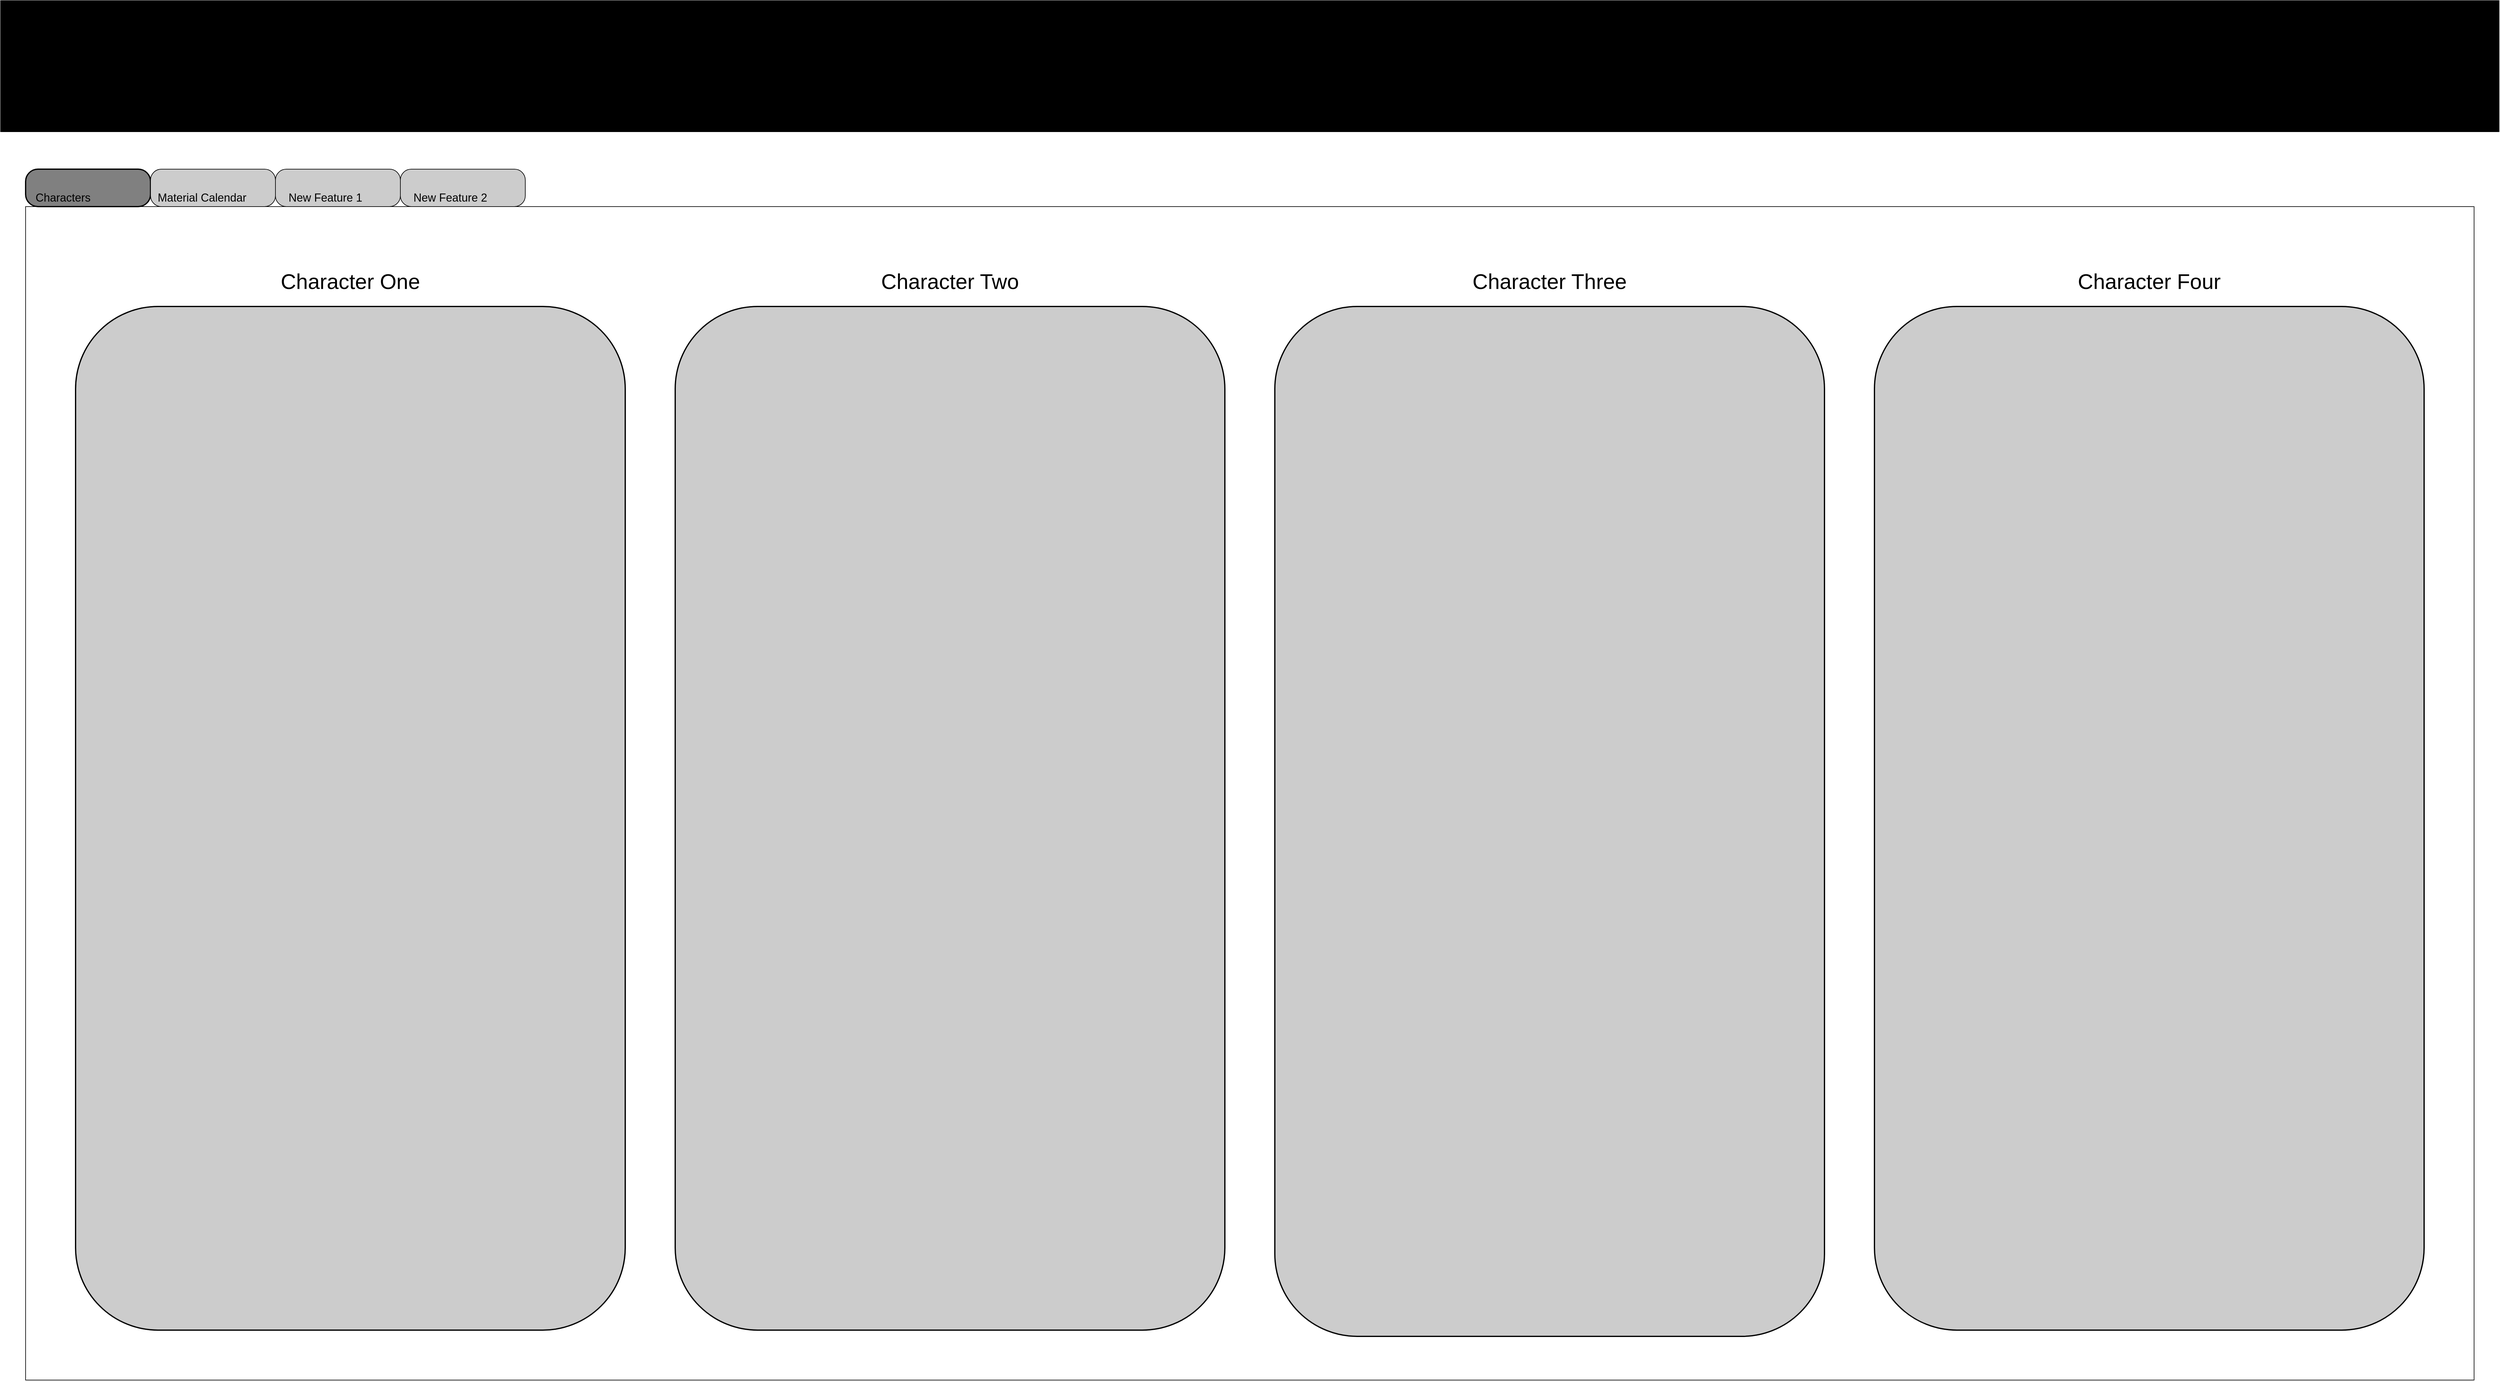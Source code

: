 <mxfile version="13.8.9-1" type="github">
  <diagram name="Page-1" id="c9db0220-8083-56f3-ca83-edcdcd058819">
    <mxGraphModel dx="1673" dy="3181" grid="1" gridSize="10" guides="1" tooltips="1" connect="1" arrows="1" fold="1" page="1" pageScale="1.5" pageWidth="2666" pageHeight="1500" background="#ffffff" math="0" shadow="0">
      <root>
        <mxCell id="0" style=";html=1;" />
        <mxCell id="1" style=";html=1;" parent="0" />
        <mxCell id="PDyQlyDawuRjDptCc_sd-1" value="" style="rounded=0;whiteSpace=wrap;html=1;fillColor=#000000;" parent="1" vertex="1">
          <mxGeometry y="-2250" width="4000" height="210" as="geometry" />
        </mxCell>
        <mxCell id="PDyQlyDawuRjDptCc_sd-2" value="" style="rounded=1;whiteSpace=wrap;html=1;fillColor=none;arcSize=0;verticalAlign=bottom;" parent="1" vertex="1">
          <mxGeometry x="40" y="-1920" width="3920" height="1880" as="geometry" />
        </mxCell>
        <mxCell id="PDyQlyDawuRjDptCc_sd-5" value="&lt;font style=&quot;font-size: 18px;&quot;&gt;Characters&lt;/font&gt;" style="rounded=1;whiteSpace=wrap;html=1;arcSize=33;fontSize=18;verticalAlign=bottom;align=center;horizontal=1;spacingTop=0;spacingBottom=0;spacingLeft=0;spacingRight=80;fillColor=#808080;strokeWidth=2;" parent="1" vertex="1">
          <mxGeometry x="40" y="-1980" width="200" height="60" as="geometry" />
        </mxCell>
        <mxCell id="PDyQlyDawuRjDptCc_sd-6" value="&lt;font style=&quot;font-size: 18px;&quot;&gt;Material Calendar&lt;/font&gt;" style="rounded=1;whiteSpace=wrap;html=1;arcSize=29;fontSize=18;verticalAlign=bottom;align=center;horizontal=1;spacingTop=0;spacingBottom=0;spacingLeft=0;spacingRight=35;fillColor=#CCCCCC;" parent="1" vertex="1">
          <mxGeometry x="240" y="-1980" width="200" height="60" as="geometry" />
        </mxCell>
        <mxCell id="PDyQlyDawuRjDptCc_sd-7" value="New Feature 1" style="rounded=1;whiteSpace=wrap;html=1;arcSize=29;fontSize=18;verticalAlign=bottom;spacingRight=40;fillColor=#CCCCCC;" parent="1" vertex="1">
          <mxGeometry x="440" y="-1980" width="200" height="60" as="geometry" />
        </mxCell>
        <mxCell id="cZXOhrfB4aTAH3RsvbSh-1" value="&lt;div&gt;New Feature 2&lt;/div&gt;" style="rounded=1;whiteSpace=wrap;html=1;arcSize=29;fontSize=18;verticalAlign=bottom;spacingRight=40;fillColor=#CCCCCC;" vertex="1" parent="1">
          <mxGeometry x="640" y="-1980" width="200" height="60" as="geometry" />
        </mxCell>
        <mxCell id="cZXOhrfB4aTAH3RsvbSh-2" value="" style="shape=image;html=1;verticalAlign=top;verticalLabelPosition=bottom;labelBackgroundColor=#ffffff;imageAspect=0;aspect=fixed;image=https://cdn0.iconfinder.com/data/icons/elasto-online-store/26/00-ELASTOFONT-STORE-READY_close-128.png;fontSize=18;align=center;" vertex="1" parent="1">
          <mxGeometry x="220" y="-1970" width="10" height="10" as="geometry" />
        </mxCell>
        <mxCell id="cZXOhrfB4aTAH3RsvbSh-3" value="" style="shape=image;html=1;verticalAlign=top;verticalLabelPosition=bottom;labelBackgroundColor=#ffffff;imageAspect=0;aspect=fixed;image=https://cdn0.iconfinder.com/data/icons/elasto-online-store/26/00-ELASTOFONT-STORE-READY_close-128.png;fontSize=18;align=center;" vertex="1" parent="1">
          <mxGeometry x="420" y="-1970" width="10" height="10" as="geometry" />
        </mxCell>
        <mxCell id="cZXOhrfB4aTAH3RsvbSh-4" value="" style="shape=image;html=1;verticalAlign=top;verticalLabelPosition=bottom;labelBackgroundColor=#ffffff;imageAspect=0;aspect=fixed;image=https://cdn0.iconfinder.com/data/icons/elasto-online-store/26/00-ELASTOFONT-STORE-READY_close-128.png;fontSize=18;align=center;" vertex="1" parent="1">
          <mxGeometry x="620" y="-1970" width="10" height="10" as="geometry" />
        </mxCell>
        <mxCell id="cZXOhrfB4aTAH3RsvbSh-5" value="" style="shape=image;html=1;verticalAlign=top;verticalLabelPosition=bottom;labelBackgroundColor=#ffffff;imageAspect=0;aspect=fixed;image=https://cdn0.iconfinder.com/data/icons/elasto-online-store/26/00-ELASTOFONT-STORE-READY_close-128.png;fontSize=18;align=center;" vertex="1" parent="1">
          <mxGeometry x="820" y="-1970" width="10" height="10" as="geometry" />
        </mxCell>
        <mxCell id="cZXOhrfB4aTAH3RsvbSh-6" value="" style="rounded=1;whiteSpace=wrap;html=1;strokeWidth=2;fillColor=#CCCCCC;fontSize=18;align=center;" vertex="1" parent="1">
          <mxGeometry x="120" y="-1760" width="880" height="1640" as="geometry" />
        </mxCell>
        <mxCell id="cZXOhrfB4aTAH3RsvbSh-10" value="" style="rounded=1;whiteSpace=wrap;html=1;strokeWidth=2;fillColor=#CCCCCC;fontSize=18;align=center;" vertex="1" parent="1">
          <mxGeometry x="1080" y="-1760" width="880" height="1640" as="geometry" />
        </mxCell>
        <mxCell id="cZXOhrfB4aTAH3RsvbSh-11" value="" style="rounded=1;whiteSpace=wrap;html=1;strokeWidth=2;fillColor=#CCCCCC;fontSize=18;align=center;" vertex="1" parent="1">
          <mxGeometry x="2040" y="-1760" width="880" height="1650" as="geometry" />
        </mxCell>
        <mxCell id="cZXOhrfB4aTAH3RsvbSh-13" value="" style="rounded=1;whiteSpace=wrap;html=1;strokeWidth=2;fillColor=#CCCCCC;fontSize=18;align=center;" vertex="1" parent="1">
          <mxGeometry x="3000" y="-1760" width="880" height="1640" as="geometry" />
        </mxCell>
        <mxCell id="cZXOhrfB4aTAH3RsvbSh-14" value="&lt;font style=&quot;font-size: 34px&quot;&gt;Character One&lt;/font&gt;" style="text;html=1;strokeColor=none;fillColor=none;align=center;verticalAlign=middle;whiteSpace=wrap;rounded=0;fontSize=18;" vertex="1" parent="1">
          <mxGeometry x="120" y="-1840" width="880" height="80" as="geometry" />
        </mxCell>
        <mxCell id="cZXOhrfB4aTAH3RsvbSh-15" value="&lt;div&gt;&lt;font style=&quot;font-size: 34px&quot;&gt;Character Two&lt;/font&gt;&lt;/div&gt;" style="text;html=1;strokeColor=none;fillColor=none;align=center;verticalAlign=middle;whiteSpace=wrap;rounded=0;fontSize=18;" vertex="1" parent="1">
          <mxGeometry x="1080" y="-1840" width="880" height="80" as="geometry" />
        </mxCell>
        <mxCell id="cZXOhrfB4aTAH3RsvbSh-16" value="&lt;div&gt;&lt;font style=&quot;font-size: 34px&quot;&gt;Character Three&lt;br&gt;&lt;/font&gt;&lt;/div&gt;" style="text;html=1;strokeColor=none;fillColor=none;align=center;verticalAlign=middle;whiteSpace=wrap;rounded=0;fontSize=18;" vertex="1" parent="1">
          <mxGeometry x="2040" y="-1840" width="880" height="80" as="geometry" />
        </mxCell>
        <mxCell id="cZXOhrfB4aTAH3RsvbSh-17" value="&lt;div&gt;&lt;font style=&quot;font-size: 34px&quot;&gt;Character Four&lt;br&gt;&lt;/font&gt;&lt;/div&gt;" style="text;html=1;strokeColor=none;fillColor=none;align=center;verticalAlign=middle;whiteSpace=wrap;rounded=0;fontSize=18;" vertex="1" parent="1">
          <mxGeometry x="3000" y="-1840" width="880" height="80" as="geometry" />
        </mxCell>
      </root>
    </mxGraphModel>
  </diagram>
</mxfile>
